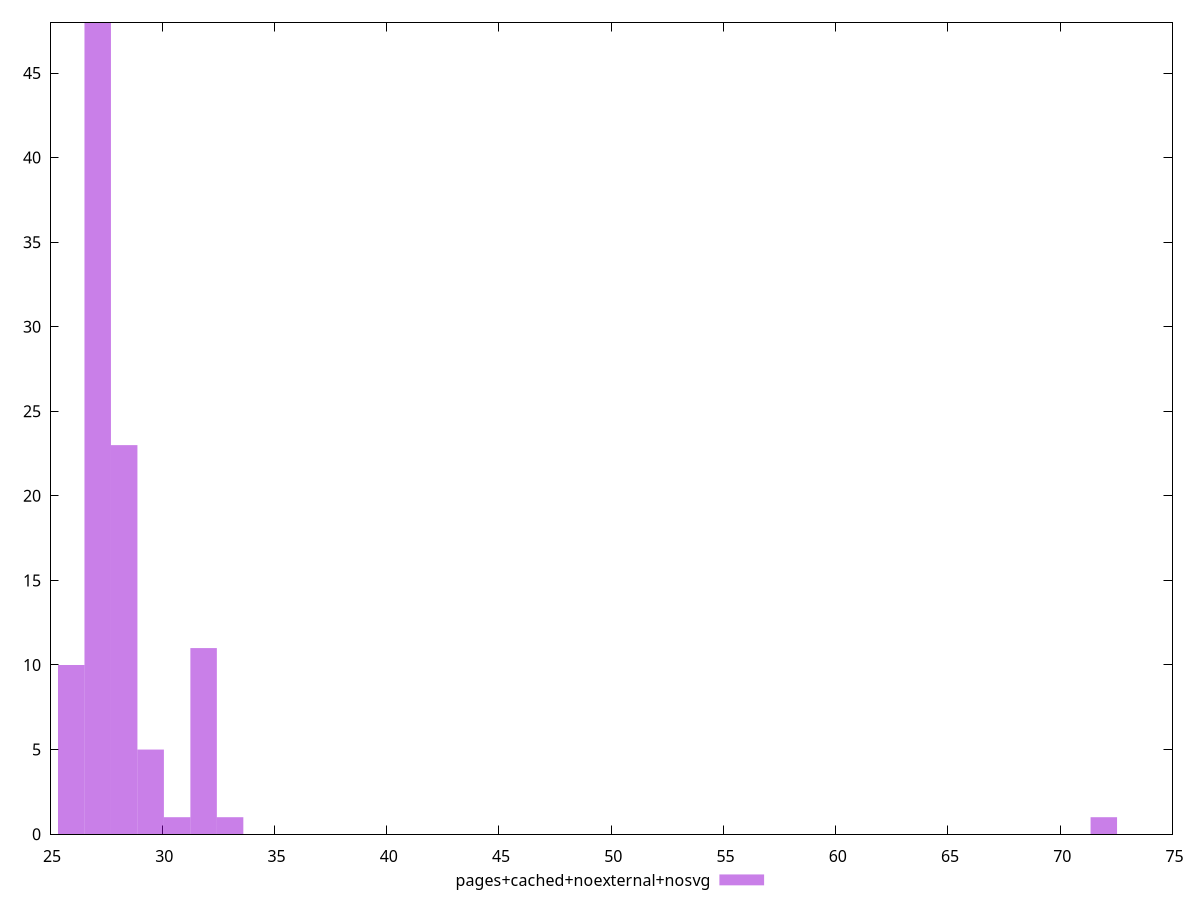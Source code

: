 $_pagesCachedNoexternalNosvg <<EOF
28.304539309742765 23
27.12518350517015 48
25.945827700597533 10
29.483895114315377 5
71.94070407892953 1
31.84260672346061 11
33.02196252803322 1
30.663250918887993 1
EOF
set key outside below
set terminal pngcairo
set output "report_00004_2020-11-02T20-21-41.718Z/max-potential-fid/pages+cached+noexternal+nosvg//raw_hist.png"
set yrange [0:48]
set boxwidth 1.1793558045726151
set style fill transparent solid 0.5 noborder
plot $_pagesCachedNoexternalNosvg title "pages+cached+noexternal+nosvg" with boxes ,